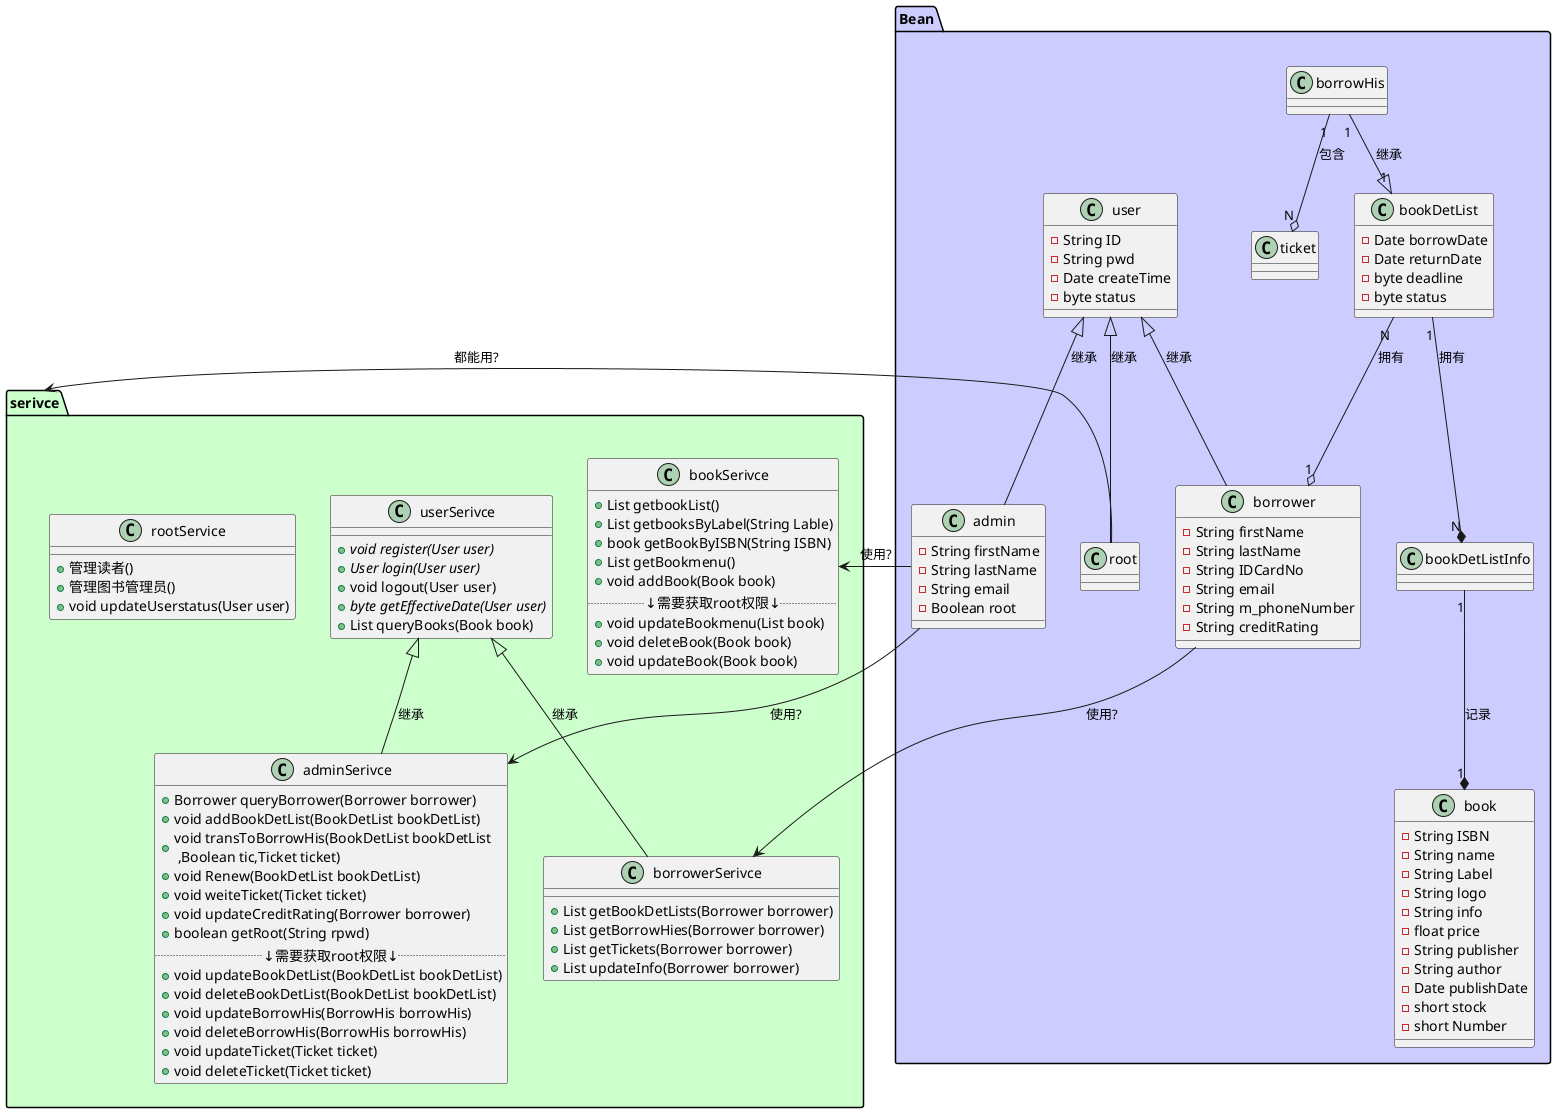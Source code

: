 @startuml classView
' 由于继承关系,未覆盖的属性或方法不再列出
' 由于篇幅关系,省略类的set/get方法
package Bean #ccf{
    class user{
        -String ID
        -String pwd
        -Date createTime
        -byte status
    }
    class borrower{
        -String firstName
        -String lastName
        -String IDCardNo
        -String email
        -String m_phoneNumber
        -String creditRating
    }
    class admin{
        -String firstName
        -String lastName
        -String email
        -Boolean root
    }
    class root{

    }
    borrower -up-|> user:继承
    admin -up-|> user:继承
    root -up-|> user:继承

    class book{
        -String ISBN
        -String name
        -String Label
        -String logo
        -String info
        -float price
        -String publisher
        -String author
        -Date publishDate
        -short stock
        -short Number

    }
    class bookDetList{
        -Date borrowDate
        -Date returnDate
        -byte deadline
        -byte status
    }
    class bookDetListInfo{

    }
    class borrowHis{

    }
    class ticket{

    }
    bookDetListInfo "1" --* "1" book:记录
    bookDetList "N" --o "1" borrower:拥有
    borrowHis "1" --|> "1" bookDetList:继承
    bookDetList "1" --* "N" bookDetListInfo:拥有
    borrowHis "1" --o "N" ticket:包含
    ' admin "1" -- "N" bookDetList:管理维护
}
package serivce #cfc{
    class userSerivce{
        {abstract}+void register(User user)
        {abstract}+User login(User user)
        +void logout(User user)
        {abstract}+byte getEffectiveDate(User user)
        +List queryBooks(Book book)
    }
    class borrowerSerivce{
        +List getBookDetLists(Borrower borrower)
        +List getBorrowHies(Borrower borrower)
        +List getTickets(Borrower borrower)
        +List updateInfo(Borrower borrower)
    }
    class adminSerivce{
        +Borrower queryBorrower(Borrower borrower)
        +void addBookDetList(BookDetList bookDetList)
        +void transToBorrowHis(BookDetList bookDetList\n ,Boolean tic,Ticket ticket)
        +void Renew(BookDetList bookDetList)
        +void weiteTicket(Ticket ticket)
        +void updateCreditRating(Borrower borrower)
        +boolean getRoot(String rpwd)
        ..↓需要获取root权限↓..
        +void updateBookDetList(BookDetList bookDetList)
        +void deleteBookDetList(BookDetList bookDetList)
        +void updateBorrowHis(BorrowHis borrowHis)
        +void deleteBorrowHis(BorrowHis borrowHis)
        +void updateTicket(Ticket ticket)
        +void deleteTicket(Ticket ticket)
    }
    class bookSerivce{
        +List getbookList()
        +List getbooksByLabel(String Lable)
        +book getBookByISBN(String ISBN)
        +List getBookmenu()
        +void addBook(Book book)
        ..↓需要获取root权限↓..
        +void updateBookmenu(List book)
        +void deleteBook(Book book)
        +void updateBook(Book book)
    }
    class rootService{
        +管理读者()
        +管理图书管理员()
        +void updateUserstatus(User user)
    }
    borrowerSerivce -up-|>userSerivce:继承
    adminSerivce -up-|>userSerivce:继承
}
admin -> bookSerivce:使用?
admin -> adminSerivce:使用?
borrower -> borrowerSerivce:使用?
root -> serivce:都能用?
@enduml